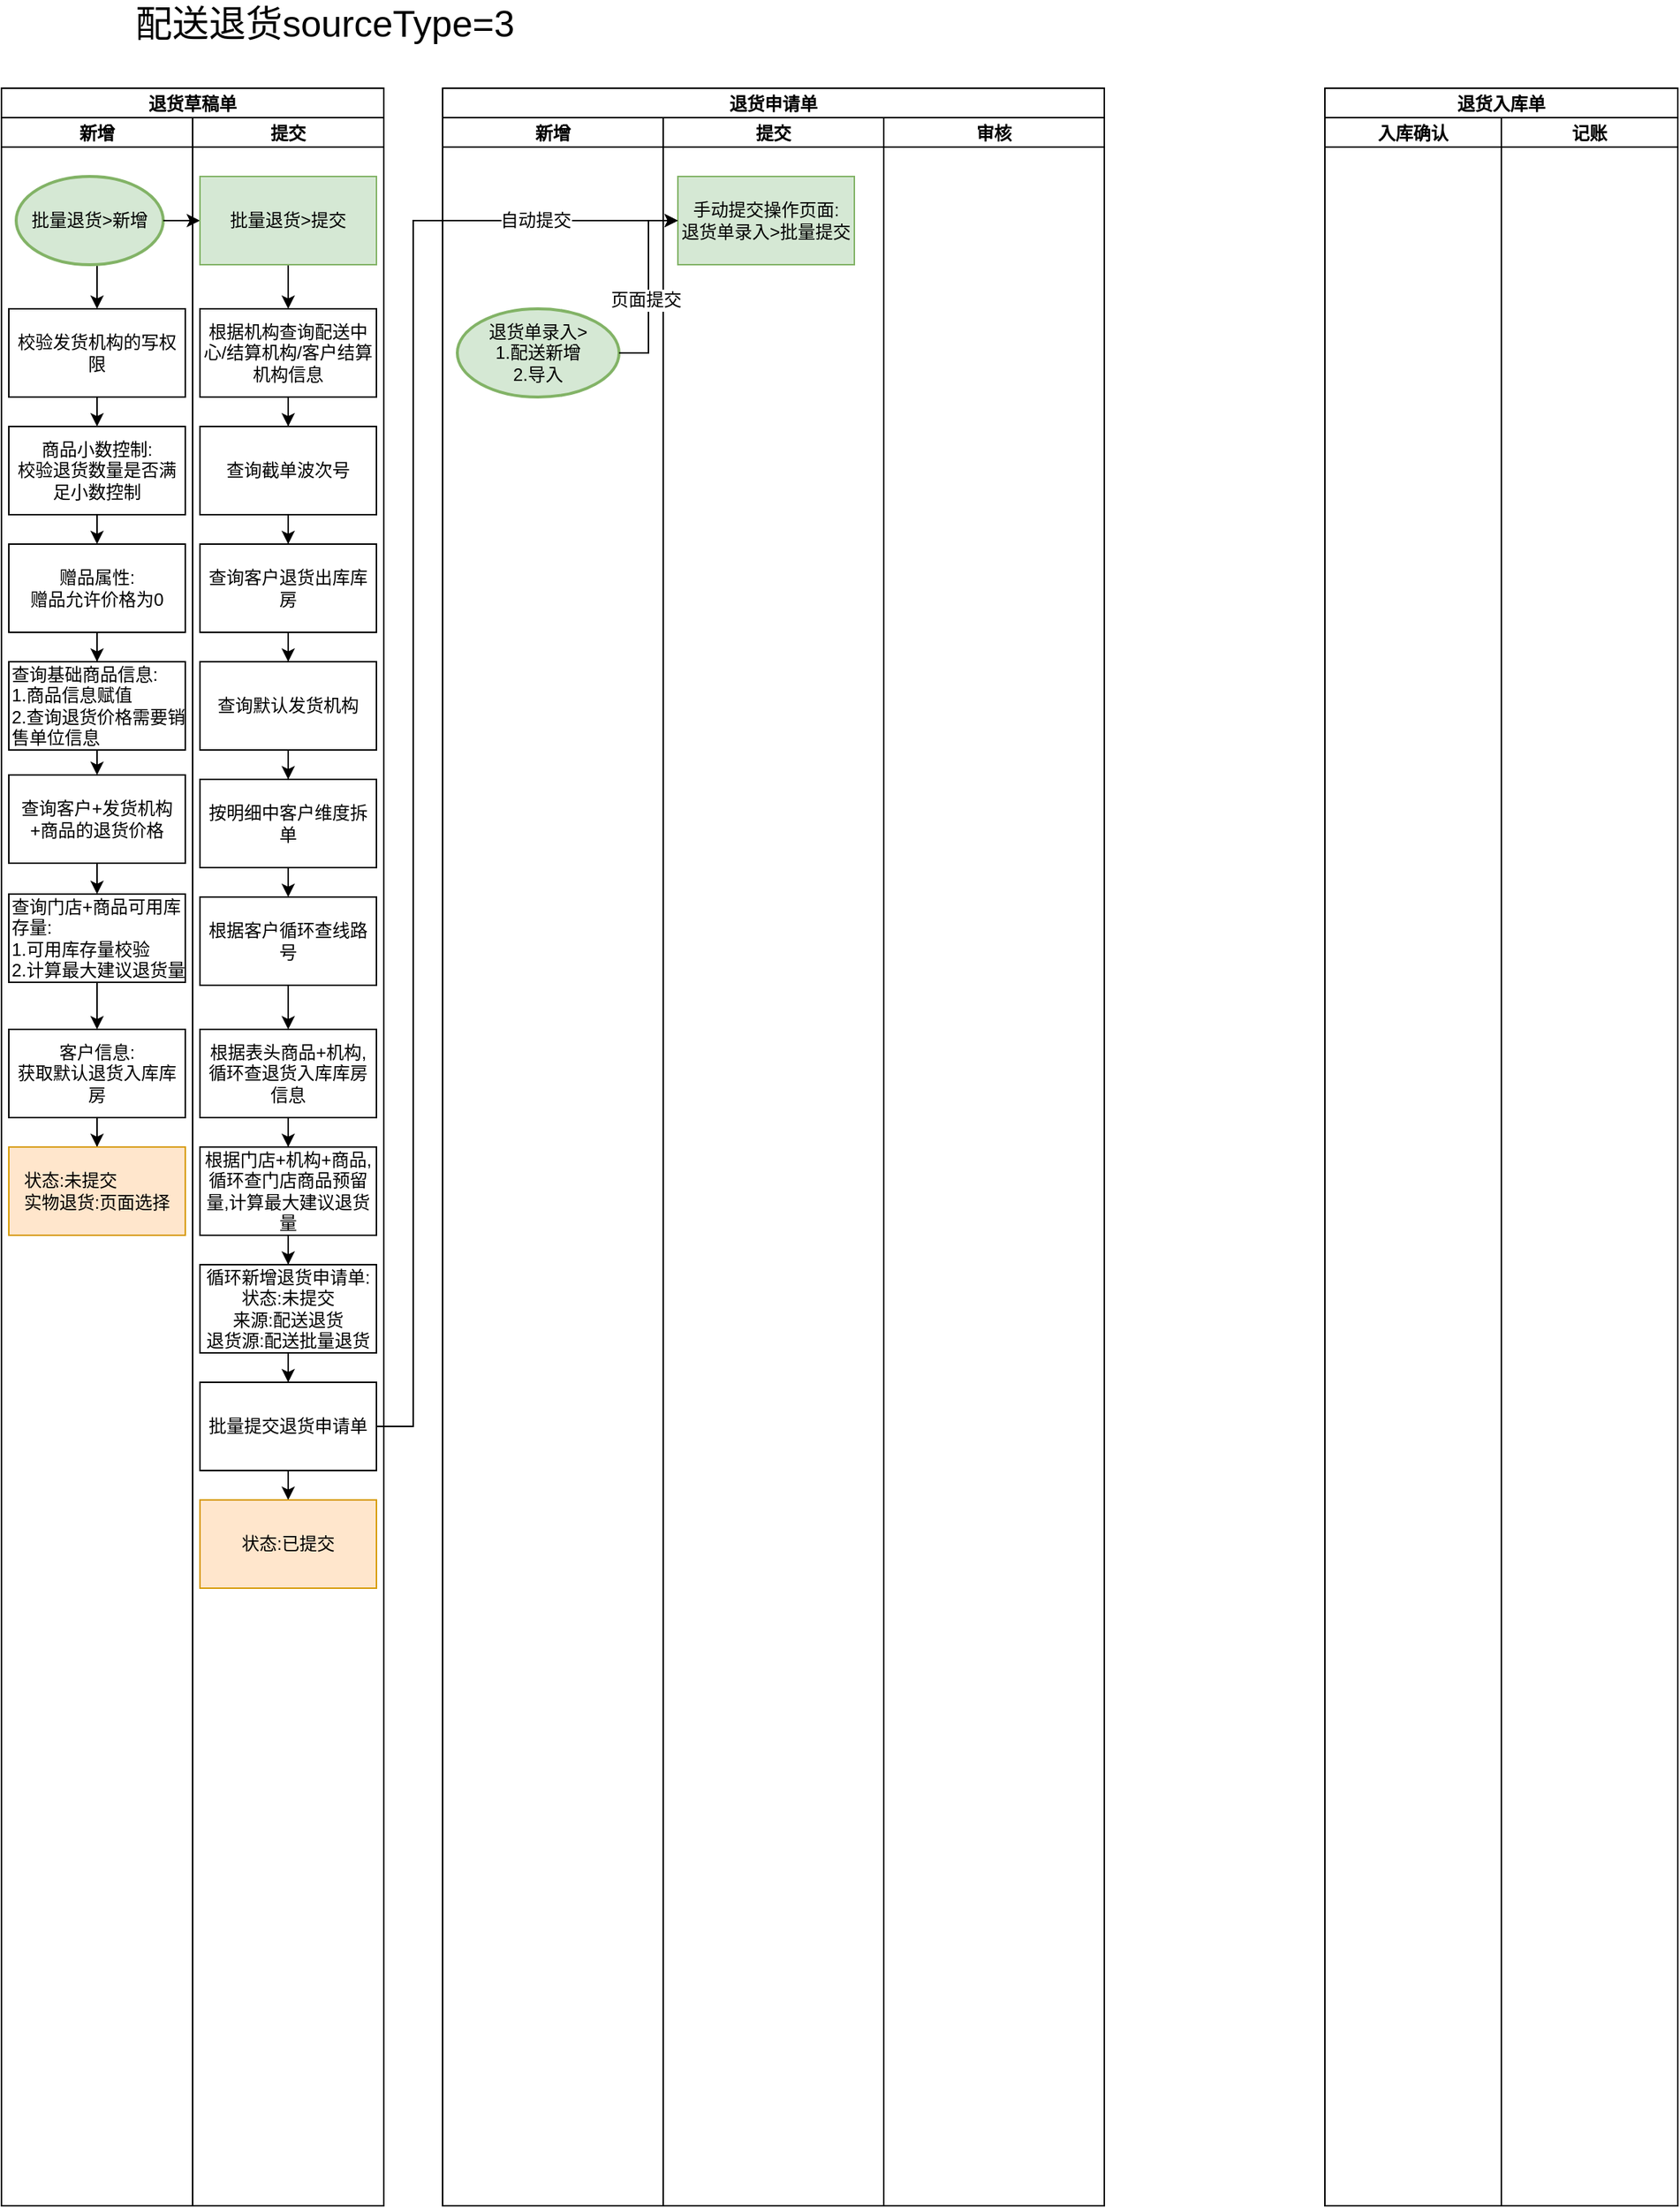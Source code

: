<mxfile compressed="true" version="19.0.3" type="github"><diagram id="pEERDK0RMO_2BzRdR04u" name="第 1 页"><mxGraphModel dx="4063" dy="2274" grid="1" gridSize="10" guides="1" tooltips="1" connect="1" arrows="1" fold="1" page="1" pageScale="1" pageWidth="2339" pageHeight="3300" math="0" shadow="0"><root><mxCell id="0"/><mxCell id="1" parent="0"/><mxCell id="RdQaipgJ-cZydfEx716X-5" value="退货申请单" style="swimlane;childLayout=stackLayout;resizeParent=1;resizeParentMax=0;startSize=20;rounded=0;" parent="1" vertex="1"><mxGeometry x="320" y="80" width="450" height="1440" as="geometry"/></mxCell><mxCell id="RdQaipgJ-cZydfEx716X-6" value="新增" style="swimlane;startSize=20;rounded=0;" parent="RdQaipgJ-cZydfEx716X-5" vertex="1"><mxGeometry y="20" width="150" height="1420" as="geometry"/></mxCell><mxCell id="RdQaipgJ-cZydfEx716X-95" value="退货单录入&amp;gt;&lt;br&gt;1.配送新增&lt;br&gt;2.导入" style="strokeWidth=2;html=1;shape=mxgraph.flowchart.start_1;whiteSpace=wrap;fontFamily=Helvetica;fontSize=12;fillColor=#d5e8d4;strokeColor=#82b366;align=center;" parent="RdQaipgJ-cZydfEx716X-6" vertex="1"><mxGeometry x="10" y="130" width="110" height="60" as="geometry"/></mxCell><mxCell id="RdQaipgJ-cZydfEx716X-7" value="提交" style="swimlane;startSize=20;rounded=0;" parent="RdQaipgJ-cZydfEx716X-5" vertex="1"><mxGeometry x="150" y="20" width="150" height="1420" as="geometry"/></mxCell><mxCell id="RdQaipgJ-cZydfEx716X-92" value="手动提交操作页面:&lt;br&gt;退货单录入&amp;gt;批量提交" style="rounded=0;whiteSpace=wrap;html=1;fontFamily=Helvetica;fontSize=12;fillColor=#d5e8d4;strokeColor=#82b366;" parent="RdQaipgJ-cZydfEx716X-7" vertex="1"><mxGeometry x="10" y="40" width="120" height="60" as="geometry"/></mxCell><mxCell id="RdQaipgJ-cZydfEx716X-9" value="审核" style="swimlane;startSize=20;rounded=0;" parent="RdQaipgJ-cZydfEx716X-5" vertex="1"><mxGeometry x="300" y="20" width="150" height="1420" as="geometry"/></mxCell><mxCell id="RdQaipgJ-cZydfEx716X-97" style="edgeStyle=orthogonalEdgeStyle;shape=connector;rounded=0;orthogonalLoop=1;jettySize=auto;html=1;exitX=1;exitY=0.5;exitDx=0;exitDy=0;exitPerimeter=0;entryX=0;entryY=0.5;entryDx=0;entryDy=0;labelBackgroundColor=default;fontFamily=Helvetica;fontSize=12;fontColor=default;endArrow=classic;strokeColor=default;" parent="RdQaipgJ-cZydfEx716X-5" source="RdQaipgJ-cZydfEx716X-95" target="RdQaipgJ-cZydfEx716X-92" edge="1"><mxGeometry relative="1" as="geometry"/></mxCell><mxCell id="RdQaipgJ-cZydfEx716X-98" value="页面提交" style="edgeLabel;html=1;align=center;verticalAlign=middle;resizable=0;points=[];fontSize=12;fontFamily=Helvetica;fontColor=default;" parent="RdQaipgJ-cZydfEx716X-97" vertex="1" connectable="0"><mxGeometry x="-0.141" y="2" relative="1" as="geometry"><mxPoint as="offset"/></mxGeometry></mxCell><mxCell id="RdQaipgJ-cZydfEx716X-10" value="退货入库单" style="swimlane;childLayout=stackLayout;resizeParent=1;resizeParentMax=0;startSize=20;rounded=0;" parent="1" vertex="1"><mxGeometry x="920" y="80" width="240" height="1440" as="geometry"/></mxCell><mxCell id="RdQaipgJ-cZydfEx716X-12" value="入库确认" style="swimlane;startSize=20;rounded=0;" parent="RdQaipgJ-cZydfEx716X-10" vertex="1"><mxGeometry y="20" width="120" height="1420" as="geometry"/></mxCell><mxCell id="RdQaipgJ-cZydfEx716X-13" value="记账" style="swimlane;startSize=20;rounded=0;" parent="RdQaipgJ-cZydfEx716X-10" vertex="1"><mxGeometry x="120" y="20" width="120" height="1420" as="geometry"/></mxCell><mxCell id="RdQaipgJ-cZydfEx716X-14" value="退货草稿单" style="swimlane;childLayout=stackLayout;resizeParent=1;resizeParentMax=0;startSize=20;rounded=0;" parent="1" vertex="1"><mxGeometry x="20" y="80" width="260" height="1440" as="geometry"/></mxCell><mxCell id="RdQaipgJ-cZydfEx716X-15" value="新增" style="swimlane;startSize=20;rounded=0;" parent="RdQaipgJ-cZydfEx716X-14" vertex="1"><mxGeometry y="20" width="130" height="1420" as="geometry"/></mxCell><mxCell id="xztd2AQO-yyD97RNvYZn-1" style="edgeStyle=orthogonalEdgeStyle;rounded=0;orthogonalLoop=1;jettySize=auto;html=1;exitX=0.5;exitY=1;exitDx=0;exitDy=0;exitPerimeter=0;entryX=0.5;entryY=0;entryDx=0;entryDy=0;" edge="1" parent="RdQaipgJ-cZydfEx716X-15" source="RdQaipgJ-cZydfEx716X-29" target="RdQaipgJ-cZydfEx716X-40"><mxGeometry relative="1" as="geometry"/></mxCell><mxCell id="RdQaipgJ-cZydfEx716X-29" value="批量退货&amp;gt;新增" style="strokeWidth=2;html=1;shape=mxgraph.flowchart.start_1;whiteSpace=wrap;fillColor=#d5e8d4;strokeColor=#82b366;rounded=0;" parent="RdQaipgJ-cZydfEx716X-15" vertex="1"><mxGeometry x="10" y="40" width="100" height="60" as="geometry"/></mxCell><mxCell id="RdQaipgJ-cZydfEx716X-43" style="edgeStyle=orthogonalEdgeStyle;rounded=0;orthogonalLoop=1;jettySize=auto;html=1;exitX=0.5;exitY=1;exitDx=0;exitDy=0;entryX=0.5;entryY=0;entryDx=0;entryDy=0;fontSize=12;" parent="RdQaipgJ-cZydfEx716X-15" source="RdQaipgJ-cZydfEx716X-40" target="RdQaipgJ-cZydfEx716X-42" edge="1"><mxGeometry relative="1" as="geometry"/></mxCell><mxCell id="RdQaipgJ-cZydfEx716X-40" value="校验发货机构的写权限" style="rounded=0;whiteSpace=wrap;html=1;fontSize=12;align=center;" parent="RdQaipgJ-cZydfEx716X-15" vertex="1"><mxGeometry x="5" y="130" width="120" height="60" as="geometry"/></mxCell><mxCell id="RdQaipgJ-cZydfEx716X-45" style="edgeStyle=orthogonalEdgeStyle;rounded=0;orthogonalLoop=1;jettySize=auto;html=1;exitX=0.5;exitY=1;exitDx=0;exitDy=0;entryX=0.5;entryY=0;entryDx=0;entryDy=0;fontSize=12;" parent="RdQaipgJ-cZydfEx716X-15" source="RdQaipgJ-cZydfEx716X-42" target="RdQaipgJ-cZydfEx716X-44" edge="1"><mxGeometry relative="1" as="geometry"/></mxCell><mxCell id="RdQaipgJ-cZydfEx716X-42" value="商品小数控制:&lt;br&gt;校验退货数量是否满足小数控制" style="rounded=0;whiteSpace=wrap;html=1;fontSize=12;align=center;" parent="RdQaipgJ-cZydfEx716X-15" vertex="1"><mxGeometry x="5" y="210" width="120" height="60" as="geometry"/></mxCell><mxCell id="RdQaipgJ-cZydfEx716X-49" style="edgeStyle=orthogonalEdgeStyle;rounded=0;orthogonalLoop=1;jettySize=auto;html=1;exitX=0.5;exitY=1;exitDx=0;exitDy=0;fontSize=12;" parent="RdQaipgJ-cZydfEx716X-15" source="RdQaipgJ-cZydfEx716X-44" target="RdQaipgJ-cZydfEx716X-48" edge="1"><mxGeometry relative="1" as="geometry"/></mxCell><mxCell id="RdQaipgJ-cZydfEx716X-44" value="赠品属性:&lt;br&gt;赠品允许价格为0" style="rounded=0;whiteSpace=wrap;html=1;fontSize=12;align=center;" parent="RdQaipgJ-cZydfEx716X-15" vertex="1"><mxGeometry x="5" y="290" width="120" height="60" as="geometry"/></mxCell><mxCell id="RdQaipgJ-cZydfEx716X-51" style="edgeStyle=orthogonalEdgeStyle;rounded=0;orthogonalLoop=1;jettySize=auto;html=1;exitX=0.5;exitY=1;exitDx=0;exitDy=0;entryX=0.5;entryY=0;entryDx=0;entryDy=0;fontSize=12;" parent="RdQaipgJ-cZydfEx716X-15" source="RdQaipgJ-cZydfEx716X-48" target="RdQaipgJ-cZydfEx716X-50" edge="1"><mxGeometry relative="1" as="geometry"/></mxCell><mxCell id="RdQaipgJ-cZydfEx716X-48" value="查询基础商品信息:&lt;br&gt;1.商品信息赋值&lt;br&gt;2.查询退货价格需要销售单位信息" style="rounded=0;whiteSpace=wrap;html=1;fontSize=12;align=left;" parent="RdQaipgJ-cZydfEx716X-15" vertex="1"><mxGeometry x="5" y="370" width="120" height="60" as="geometry"/></mxCell><mxCell id="RdQaipgJ-cZydfEx716X-55" style="edgeStyle=orthogonalEdgeStyle;rounded=0;orthogonalLoop=1;jettySize=auto;html=1;exitX=0.5;exitY=1;exitDx=0;exitDy=0;entryX=0.5;entryY=0;entryDx=0;entryDy=0;fontSize=12;" parent="RdQaipgJ-cZydfEx716X-15" source="RdQaipgJ-cZydfEx716X-50" target="RdQaipgJ-cZydfEx716X-52" edge="1"><mxGeometry relative="1" as="geometry"/></mxCell><mxCell id="RdQaipgJ-cZydfEx716X-50" value="查询客户+发货机构+商品的退货价格" style="rounded=0;whiteSpace=wrap;html=1;fontSize=12;" parent="RdQaipgJ-cZydfEx716X-15" vertex="1"><mxGeometry x="5" y="447" width="120" height="60" as="geometry"/></mxCell><mxCell id="RdQaipgJ-cZydfEx716X-57" style="edgeStyle=orthogonalEdgeStyle;rounded=0;orthogonalLoop=1;jettySize=auto;html=1;exitX=0.5;exitY=1;exitDx=0;exitDy=0;fontSize=12;" parent="RdQaipgJ-cZydfEx716X-15" source="RdQaipgJ-cZydfEx716X-52" target="RdQaipgJ-cZydfEx716X-56" edge="1"><mxGeometry relative="1" as="geometry"/></mxCell><mxCell id="RdQaipgJ-cZydfEx716X-52" value="查询门店+商品可用库存量:&lt;br&gt;1.可用库存量校验&lt;br&gt;2.计算最大建议退货量" style="rounded=0;whiteSpace=wrap;html=1;fontSize=12;align=left;" parent="RdQaipgJ-cZydfEx716X-15" vertex="1"><mxGeometry x="5" y="528" width="120" height="60" as="geometry"/></mxCell><mxCell id="RdQaipgJ-cZydfEx716X-59" value="" style="edgeStyle=orthogonalEdgeStyle;rounded=0;orthogonalLoop=1;jettySize=auto;html=1;fontSize=12;" parent="RdQaipgJ-cZydfEx716X-15" source="RdQaipgJ-cZydfEx716X-56" target="RdQaipgJ-cZydfEx716X-58" edge="1"><mxGeometry relative="1" as="geometry"/></mxCell><mxCell id="RdQaipgJ-cZydfEx716X-56" value="客户信息:&lt;br&gt;获取默认退货入库库房" style="rounded=0;whiteSpace=wrap;html=1;fontSize=12;" parent="RdQaipgJ-cZydfEx716X-15" vertex="1"><mxGeometry x="5" y="620" width="120" height="60" as="geometry"/></mxCell><mxCell id="RdQaipgJ-cZydfEx716X-58" value="&lt;div style=&quot;text-align: left;&quot;&gt;&lt;span style=&quot;background-color: initial;&quot;&gt;状态:未提交&lt;/span&gt;&lt;/div&gt;&lt;div style=&quot;text-align: left;&quot;&gt;&lt;span style=&quot;background-color: initial;&quot;&gt;实物退货:页面选择&lt;/span&gt;&lt;/div&gt;" style="whiteSpace=wrap;html=1;rounded=0;fillColor=#ffe6cc;strokeColor=#d79b00;" parent="RdQaipgJ-cZydfEx716X-15" vertex="1"><mxGeometry x="5" y="700" width="120" height="60" as="geometry"/></mxCell><mxCell id="RdQaipgJ-cZydfEx716X-33" style="edgeStyle=orthogonalEdgeStyle;rounded=0;orthogonalLoop=1;jettySize=auto;html=1;exitX=1;exitY=0.5;exitDx=0;exitDy=0;exitPerimeter=0;entryX=0;entryY=0.5;entryDx=0;entryDy=0;fontSize=25;" parent="RdQaipgJ-cZydfEx716X-14" source="RdQaipgJ-cZydfEx716X-29" target="RdQaipgJ-cZydfEx716X-31" edge="1"><mxGeometry relative="1" as="geometry"/></mxCell><mxCell id="RdQaipgJ-cZydfEx716X-16" value="提交" style="swimlane;startSize=20;rounded=0;" parent="RdQaipgJ-cZydfEx716X-14" vertex="1"><mxGeometry x="130" y="20" width="130" height="1420" as="geometry"/></mxCell><mxCell id="RdQaipgJ-cZydfEx716X-61" value="" style="edgeStyle=orthogonalEdgeStyle;rounded=0;orthogonalLoop=1;jettySize=auto;html=1;fontSize=12;" parent="RdQaipgJ-cZydfEx716X-16" source="RdQaipgJ-cZydfEx716X-31" target="RdQaipgJ-cZydfEx716X-60" edge="1"><mxGeometry relative="1" as="geometry"/></mxCell><mxCell id="RdQaipgJ-cZydfEx716X-31" value="&lt;font style=&quot;font-size: 12px;&quot;&gt;批量退货&amp;gt;提交&lt;/font&gt;" style="rounded=0;whiteSpace=wrap;html=1;fontSize=12;align=center;fillColor=#d5e8d4;strokeColor=#82b366;" parent="RdQaipgJ-cZydfEx716X-16" vertex="1"><mxGeometry x="5" y="40" width="120" height="60" as="geometry"/></mxCell><mxCell id="RdQaipgJ-cZydfEx716X-63" value="" style="edgeStyle=orthogonalEdgeStyle;rounded=0;orthogonalLoop=1;jettySize=auto;html=1;fontSize=12;" parent="RdQaipgJ-cZydfEx716X-16" source="RdQaipgJ-cZydfEx716X-60" target="RdQaipgJ-cZydfEx716X-62" edge="1"><mxGeometry relative="1" as="geometry"/></mxCell><mxCell id="RdQaipgJ-cZydfEx716X-60" value="&lt;font style=&quot;font-size: 12px; line-height: 1.2;&quot;&gt;根据机构查询配送中心/结算机构/客户结算机构信息&lt;/font&gt;" style="rounded=0;whiteSpace=wrap;html=1;fontSize=12;align=center;" parent="RdQaipgJ-cZydfEx716X-16" vertex="1"><mxGeometry x="5" y="130" width="120" height="60" as="geometry"/></mxCell><mxCell id="RdQaipgJ-cZydfEx716X-65" value="" style="edgeStyle=orthogonalEdgeStyle;rounded=0;orthogonalLoop=1;jettySize=auto;html=1;fontSize=12;" parent="RdQaipgJ-cZydfEx716X-16" source="RdQaipgJ-cZydfEx716X-62" target="RdQaipgJ-cZydfEx716X-64" edge="1"><mxGeometry relative="1" as="geometry"/></mxCell><mxCell id="RdQaipgJ-cZydfEx716X-62" value="&lt;font style=&quot;font-size: 12px;&quot;&gt;查询截单波次号&lt;/font&gt;" style="rounded=0;whiteSpace=wrap;html=1;fontSize=12;align=center;" parent="RdQaipgJ-cZydfEx716X-16" vertex="1"><mxGeometry x="5" y="210" width="120" height="60" as="geometry"/></mxCell><mxCell id="RdQaipgJ-cZydfEx716X-67" value="" style="edgeStyle=orthogonalEdgeStyle;rounded=0;orthogonalLoop=1;jettySize=auto;html=1;fontSize=12;" parent="RdQaipgJ-cZydfEx716X-16" source="RdQaipgJ-cZydfEx716X-64" target="RdQaipgJ-cZydfEx716X-66" edge="1"><mxGeometry relative="1" as="geometry"/></mxCell><mxCell id="RdQaipgJ-cZydfEx716X-64" value="&lt;font style=&quot;font-size: 12px;&quot;&gt;查询客户退货出库库房&lt;/font&gt;" style="rounded=0;whiteSpace=wrap;html=1;fontSize=12;align=center;" parent="RdQaipgJ-cZydfEx716X-16" vertex="1"><mxGeometry x="5" y="290" width="120" height="60" as="geometry"/></mxCell><mxCell id="RdQaipgJ-cZydfEx716X-78" style="edgeStyle=orthogonalEdgeStyle;shape=connector;rounded=0;orthogonalLoop=1;jettySize=auto;html=1;entryX=0.5;entryY=0;entryDx=0;entryDy=0;labelBackgroundColor=default;fontFamily=Helvetica;fontSize=12;fontColor=default;endArrow=classic;strokeColor=default;" parent="RdQaipgJ-cZydfEx716X-16" source="RdQaipgJ-cZydfEx716X-66" target="RdQaipgJ-cZydfEx716X-68" edge="1"><mxGeometry relative="1" as="geometry"/></mxCell><mxCell id="RdQaipgJ-cZydfEx716X-66" value="&lt;font style=&quot;font-size: 12px;&quot;&gt;查询默认发货机构&lt;/font&gt;" style="rounded=0;whiteSpace=wrap;html=1;fontSize=12;align=center;" parent="RdQaipgJ-cZydfEx716X-16" vertex="1"><mxGeometry x="5" y="370" width="120" height="60" as="geometry"/></mxCell><mxCell id="RdQaipgJ-cZydfEx716X-79" style="edgeStyle=orthogonalEdgeStyle;shape=connector;rounded=0;orthogonalLoop=1;jettySize=auto;html=1;exitX=0.5;exitY=1;exitDx=0;exitDy=0;entryX=0.5;entryY=0;entryDx=0;entryDy=0;labelBackgroundColor=default;fontFamily=Helvetica;fontSize=12;fontColor=default;endArrow=classic;strokeColor=default;" parent="RdQaipgJ-cZydfEx716X-16" source="RdQaipgJ-cZydfEx716X-68" target="RdQaipgJ-cZydfEx716X-70" edge="1"><mxGeometry relative="1" as="geometry"/></mxCell><mxCell id="RdQaipgJ-cZydfEx716X-68" value="按明细中客户维度拆单" style="whiteSpace=wrap;html=1;rounded=0;" parent="RdQaipgJ-cZydfEx716X-16" vertex="1"><mxGeometry x="5" y="450" width="120" height="60" as="geometry"/></mxCell><mxCell id="RdQaipgJ-cZydfEx716X-80" style="edgeStyle=orthogonalEdgeStyle;shape=connector;rounded=0;orthogonalLoop=1;jettySize=auto;html=1;exitX=0.5;exitY=1;exitDx=0;exitDy=0;entryX=0.5;entryY=0;entryDx=0;entryDy=0;labelBackgroundColor=default;fontFamily=Helvetica;fontSize=12;fontColor=default;endArrow=classic;strokeColor=default;" parent="RdQaipgJ-cZydfEx716X-16" source="RdQaipgJ-cZydfEx716X-70" target="RdQaipgJ-cZydfEx716X-72" edge="1"><mxGeometry relative="1" as="geometry"/></mxCell><mxCell id="RdQaipgJ-cZydfEx716X-70" value="根据客户循环查线路号" style="whiteSpace=wrap;html=1;rounded=0;" parent="RdQaipgJ-cZydfEx716X-16" vertex="1"><mxGeometry x="5" y="530" width="120" height="60" as="geometry"/></mxCell><mxCell id="RdQaipgJ-cZydfEx716X-82" value="" style="edgeStyle=orthogonalEdgeStyle;shape=connector;rounded=0;orthogonalLoop=1;jettySize=auto;html=1;labelBackgroundColor=default;fontFamily=Helvetica;fontSize=12;fontColor=default;endArrow=classic;strokeColor=default;" parent="RdQaipgJ-cZydfEx716X-16" source="RdQaipgJ-cZydfEx716X-72" target="RdQaipgJ-cZydfEx716X-81" edge="1"><mxGeometry relative="1" as="geometry"/></mxCell><mxCell id="RdQaipgJ-cZydfEx716X-72" value="根据表头商品+机构,循环查退货入库库房信息" style="whiteSpace=wrap;html=1;rounded=0;" parent="RdQaipgJ-cZydfEx716X-16" vertex="1"><mxGeometry x="5" y="620" width="120" height="60" as="geometry"/></mxCell><mxCell id="RdQaipgJ-cZydfEx716X-84" value="" style="edgeStyle=orthogonalEdgeStyle;shape=connector;rounded=0;orthogonalLoop=1;jettySize=auto;html=1;labelBackgroundColor=default;fontFamily=Helvetica;fontSize=12;fontColor=default;endArrow=classic;strokeColor=default;" parent="RdQaipgJ-cZydfEx716X-16" source="RdQaipgJ-cZydfEx716X-81" target="RdQaipgJ-cZydfEx716X-83" edge="1"><mxGeometry relative="1" as="geometry"/></mxCell><mxCell id="RdQaipgJ-cZydfEx716X-81" value="根据门店+机构+商品,循环查门店商品预留量,计算最大建议退货量" style="whiteSpace=wrap;html=1;rounded=0;" parent="RdQaipgJ-cZydfEx716X-16" vertex="1"><mxGeometry x="5" y="700" width="120" height="60" as="geometry"/></mxCell><mxCell id="RdQaipgJ-cZydfEx716X-86" value="" style="edgeStyle=orthogonalEdgeStyle;shape=connector;rounded=0;orthogonalLoop=1;jettySize=auto;html=1;labelBackgroundColor=default;fontFamily=Helvetica;fontSize=12;fontColor=default;endArrow=classic;strokeColor=default;" parent="RdQaipgJ-cZydfEx716X-16" source="RdQaipgJ-cZydfEx716X-83" target="RdQaipgJ-cZydfEx716X-85" edge="1"><mxGeometry relative="1" as="geometry"/></mxCell><mxCell id="RdQaipgJ-cZydfEx716X-83" value="循环新增退货申请单:&lt;br&gt;状态:未提交&lt;br&gt;来源:配送退货&lt;br&gt;退货源:配送批量退货" style="whiteSpace=wrap;html=1;rounded=0;" parent="RdQaipgJ-cZydfEx716X-16" vertex="1"><mxGeometry x="5" y="780" width="120" height="60" as="geometry"/></mxCell><mxCell id="RdQaipgJ-cZydfEx716X-88" value="" style="edgeStyle=orthogonalEdgeStyle;shape=connector;rounded=0;orthogonalLoop=1;jettySize=auto;html=1;labelBackgroundColor=default;fontFamily=Helvetica;fontSize=12;fontColor=default;endArrow=classic;strokeColor=default;" parent="RdQaipgJ-cZydfEx716X-16" source="RdQaipgJ-cZydfEx716X-85" target="RdQaipgJ-cZydfEx716X-87" edge="1"><mxGeometry relative="1" as="geometry"/></mxCell><mxCell id="RdQaipgJ-cZydfEx716X-85" value="批量提交退货申请单" style="whiteSpace=wrap;html=1;rounded=0;" parent="RdQaipgJ-cZydfEx716X-16" vertex="1"><mxGeometry x="5" y="860" width="120" height="60" as="geometry"/></mxCell><mxCell id="RdQaipgJ-cZydfEx716X-87" value="状态:已提交" style="whiteSpace=wrap;html=1;rounded=0;fillColor=#ffe6cc;strokeColor=#d79b00;" parent="RdQaipgJ-cZydfEx716X-16" vertex="1"><mxGeometry x="5" y="940" width="120" height="60" as="geometry"/></mxCell><mxCell id="RdQaipgJ-cZydfEx716X-24" value="&lt;font style=&quot;font-size: 25px;&quot;&gt;配送退货sourceType=3&lt;/font&gt;" style="text;html=1;strokeColor=none;fillColor=none;align=center;verticalAlign=middle;whiteSpace=wrap;rounded=0;" parent="1" vertex="1"><mxGeometry x="70" y="20" width="340" height="30" as="geometry"/></mxCell><mxCell id="RdQaipgJ-cZydfEx716X-99" style="edgeStyle=orthogonalEdgeStyle;shape=connector;rounded=0;orthogonalLoop=1;jettySize=auto;html=1;exitX=1;exitY=0.5;exitDx=0;exitDy=0;entryX=0;entryY=0.5;entryDx=0;entryDy=0;labelBackgroundColor=default;fontFamily=Helvetica;fontSize=12;fontColor=default;endArrow=classic;" parent="1" source="RdQaipgJ-cZydfEx716X-85" target="RdQaipgJ-cZydfEx716X-92" edge="1"><mxGeometry relative="1" as="geometry"><Array as="points"><mxPoint x="300" y="990"/><mxPoint x="300" y="170"/></Array></mxGeometry></mxCell><mxCell id="RdQaipgJ-cZydfEx716X-100" value="自动提交" style="edgeLabel;html=1;align=center;verticalAlign=middle;resizable=0;points=[];fontSize=12;fontFamily=Helvetica;fontColor=default;" parent="RdQaipgJ-cZydfEx716X-99" vertex="1" connectable="0"><mxGeometry x="0.738" y="3" relative="1" as="geometry"><mxPoint x="37" y="3" as="offset"/></mxGeometry></mxCell></root></mxGraphModel></diagram></mxfile>